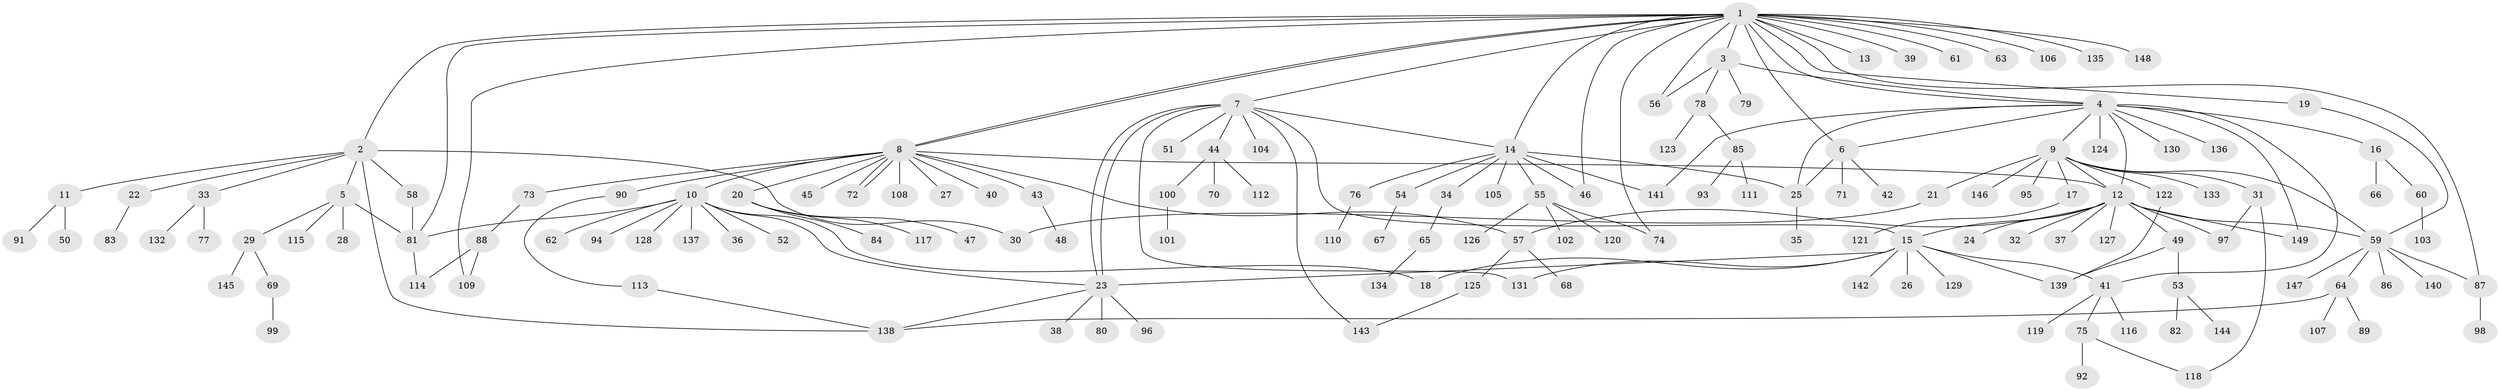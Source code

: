 // coarse degree distribution, {19: 0.00909090909090909, 10: 0.00909090909090909, 4: 0.06363636363636363, 14: 0.01818181818181818, 3: 0.07272727272727272, 15: 0.00909090909090909, 9: 0.02727272727272727, 2: 0.19090909090909092, 12: 0.00909090909090909, 1: 0.5636363636363636, 7: 0.01818181818181818, 5: 0.00909090909090909}
// Generated by graph-tools (version 1.1) at 2025/23/03/03/25 07:23:54]
// undirected, 149 vertices, 187 edges
graph export_dot {
graph [start="1"]
  node [color=gray90,style=filled];
  1;
  2;
  3;
  4;
  5;
  6;
  7;
  8;
  9;
  10;
  11;
  12;
  13;
  14;
  15;
  16;
  17;
  18;
  19;
  20;
  21;
  22;
  23;
  24;
  25;
  26;
  27;
  28;
  29;
  30;
  31;
  32;
  33;
  34;
  35;
  36;
  37;
  38;
  39;
  40;
  41;
  42;
  43;
  44;
  45;
  46;
  47;
  48;
  49;
  50;
  51;
  52;
  53;
  54;
  55;
  56;
  57;
  58;
  59;
  60;
  61;
  62;
  63;
  64;
  65;
  66;
  67;
  68;
  69;
  70;
  71;
  72;
  73;
  74;
  75;
  76;
  77;
  78;
  79;
  80;
  81;
  82;
  83;
  84;
  85;
  86;
  87;
  88;
  89;
  90;
  91;
  92;
  93;
  94;
  95;
  96;
  97;
  98;
  99;
  100;
  101;
  102;
  103;
  104;
  105;
  106;
  107;
  108;
  109;
  110;
  111;
  112;
  113;
  114;
  115;
  116;
  117;
  118;
  119;
  120;
  121;
  122;
  123;
  124;
  125;
  126;
  127;
  128;
  129;
  130;
  131;
  132;
  133;
  134;
  135;
  136;
  137;
  138;
  139;
  140;
  141;
  142;
  143;
  144;
  145;
  146;
  147;
  148;
  149;
  1 -- 2;
  1 -- 3;
  1 -- 4;
  1 -- 6;
  1 -- 7;
  1 -- 8;
  1 -- 8;
  1 -- 13;
  1 -- 14;
  1 -- 19;
  1 -- 39;
  1 -- 46;
  1 -- 56;
  1 -- 61;
  1 -- 63;
  1 -- 74;
  1 -- 81;
  1 -- 87;
  1 -- 106;
  1 -- 109;
  1 -- 135;
  1 -- 148;
  2 -- 5;
  2 -- 11;
  2 -- 22;
  2 -- 30;
  2 -- 33;
  2 -- 58;
  2 -- 138;
  3 -- 4;
  3 -- 56;
  3 -- 78;
  3 -- 79;
  4 -- 6;
  4 -- 9;
  4 -- 12;
  4 -- 16;
  4 -- 25;
  4 -- 41;
  4 -- 124;
  4 -- 130;
  4 -- 136;
  4 -- 141;
  4 -- 149;
  5 -- 28;
  5 -- 29;
  5 -- 81;
  5 -- 115;
  6 -- 25;
  6 -- 42;
  6 -- 71;
  7 -- 14;
  7 -- 15;
  7 -- 23;
  7 -- 23;
  7 -- 44;
  7 -- 51;
  7 -- 104;
  7 -- 131;
  7 -- 143;
  8 -- 10;
  8 -- 12;
  8 -- 20;
  8 -- 27;
  8 -- 40;
  8 -- 43;
  8 -- 45;
  8 -- 57;
  8 -- 72;
  8 -- 72;
  8 -- 73;
  8 -- 90;
  8 -- 108;
  9 -- 12;
  9 -- 17;
  9 -- 21;
  9 -- 31;
  9 -- 59;
  9 -- 95;
  9 -- 122;
  9 -- 133;
  9 -- 146;
  10 -- 18;
  10 -- 23;
  10 -- 36;
  10 -- 52;
  10 -- 62;
  10 -- 81;
  10 -- 94;
  10 -- 128;
  10 -- 137;
  11 -- 50;
  11 -- 91;
  12 -- 15;
  12 -- 24;
  12 -- 32;
  12 -- 37;
  12 -- 49;
  12 -- 57;
  12 -- 59;
  12 -- 97;
  12 -- 127;
  12 -- 149;
  14 -- 25;
  14 -- 34;
  14 -- 46;
  14 -- 54;
  14 -- 55;
  14 -- 76;
  14 -- 105;
  14 -- 141;
  15 -- 18;
  15 -- 23;
  15 -- 26;
  15 -- 41;
  15 -- 129;
  15 -- 131;
  15 -- 139;
  15 -- 142;
  16 -- 60;
  16 -- 66;
  17 -- 121;
  19 -- 59;
  20 -- 47;
  20 -- 84;
  20 -- 117;
  21 -- 30;
  22 -- 83;
  23 -- 38;
  23 -- 80;
  23 -- 96;
  23 -- 138;
  25 -- 35;
  29 -- 69;
  29 -- 145;
  31 -- 97;
  31 -- 118;
  33 -- 77;
  33 -- 132;
  34 -- 65;
  41 -- 75;
  41 -- 116;
  41 -- 119;
  43 -- 48;
  44 -- 70;
  44 -- 100;
  44 -- 112;
  49 -- 53;
  49 -- 139;
  53 -- 82;
  53 -- 144;
  54 -- 67;
  55 -- 74;
  55 -- 102;
  55 -- 120;
  55 -- 126;
  57 -- 68;
  57 -- 125;
  58 -- 81;
  59 -- 64;
  59 -- 86;
  59 -- 87;
  59 -- 140;
  59 -- 147;
  60 -- 103;
  64 -- 89;
  64 -- 107;
  64 -- 138;
  65 -- 134;
  69 -- 99;
  73 -- 88;
  75 -- 92;
  75 -- 118;
  76 -- 110;
  78 -- 85;
  78 -- 123;
  81 -- 114;
  85 -- 93;
  85 -- 111;
  87 -- 98;
  88 -- 109;
  88 -- 114;
  90 -- 113;
  100 -- 101;
  113 -- 138;
  122 -- 139;
  125 -- 143;
}
